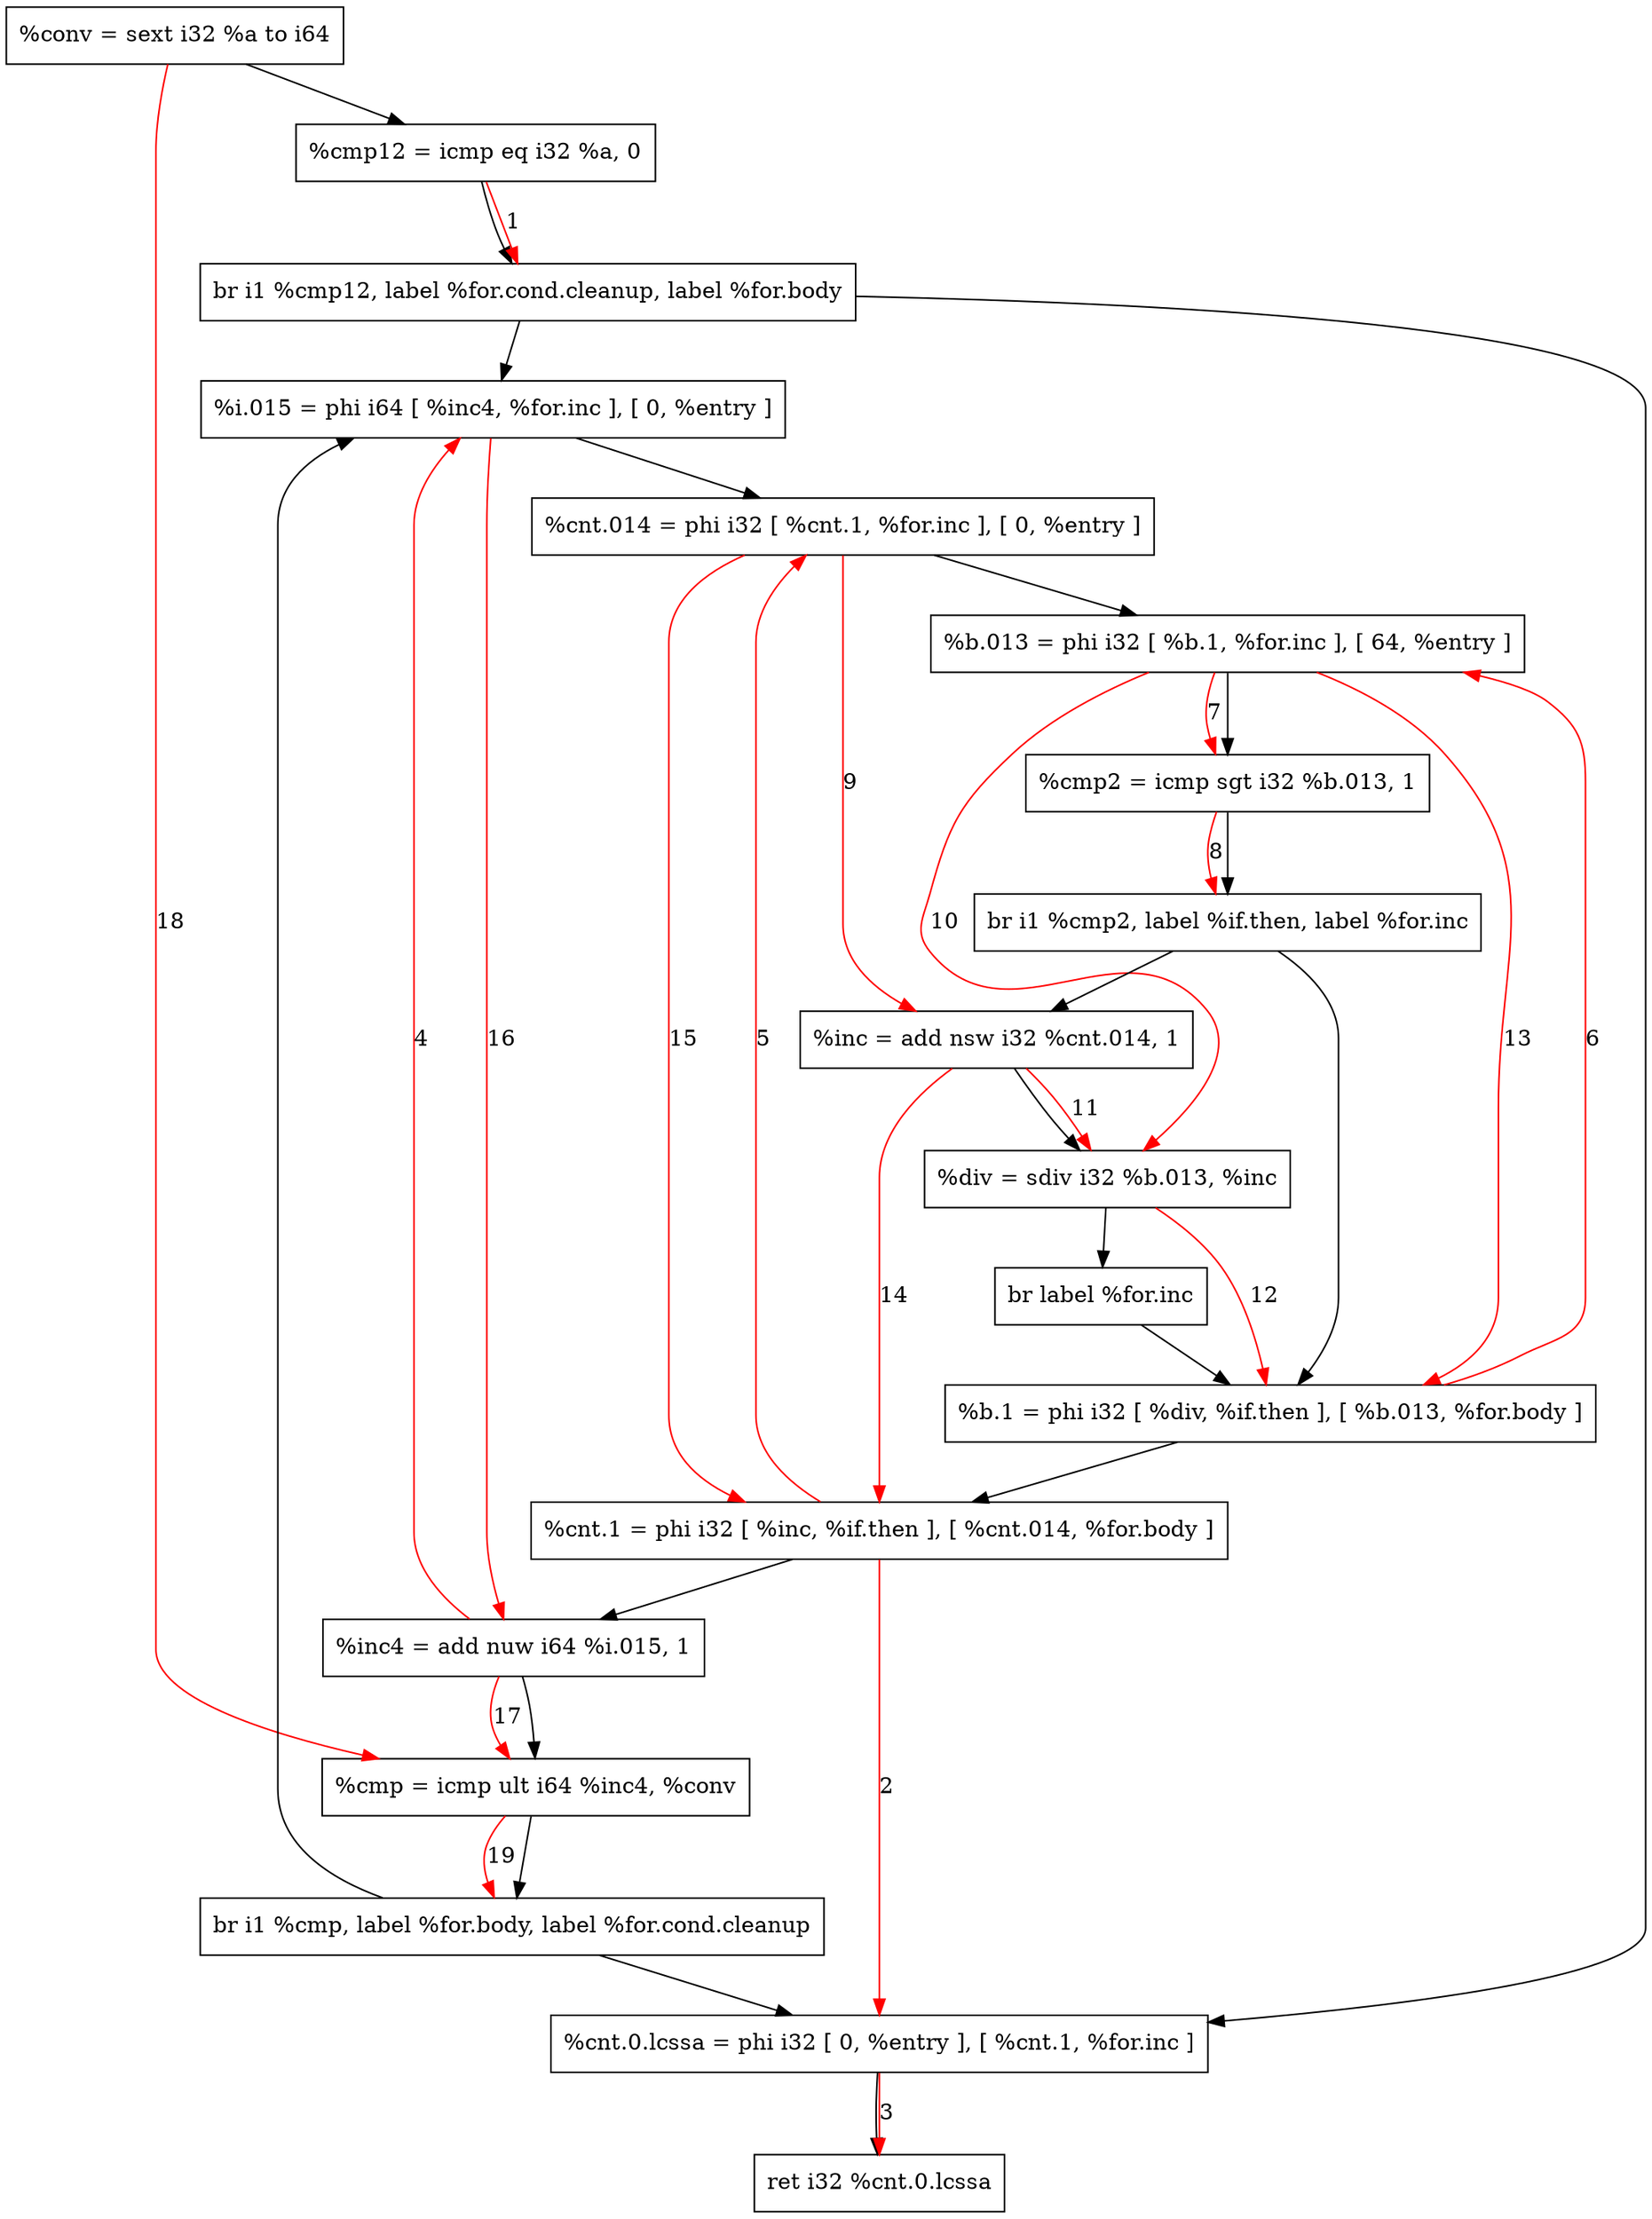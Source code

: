 digraph "CDFG for'func' function" {
	Node0x55ed3b8a27c8[shape=record, label="  %conv = sext i32 %a to i64"]
	Node0x55ed3b8a2e80[shape=record, label="  %cmp12 = icmp eq i32 %a, 0"]
	Node0x55ed3b82dc98[shape=record, label="  br i1 %cmp12, label %for.cond.cleanup, label %for.body"]
	Node0x55ed3b8a31f8[shape=record, label="  %cnt.0.lcssa = phi i32 [ 0, %entry ], [ %cnt.1, %for.inc ]"]
	Node0x55ed3b8a32d8[shape=record, label="  ret i32 %cnt.0.lcssa"]
	Node0x55ed3b8a3378[shape=record, label="  %i.015 = phi i64 [ %inc4, %for.inc ], [ 0, %entry ]"]
	Node0x55ed3b8a3438[shape=record, label="  %cnt.014 = phi i32 [ %cnt.1, %for.inc ], [ 0, %entry ]"]
	Node0x55ed3b8a35d8[shape=record, label="  %b.013 = phi i32 [ %b.1, %for.inc ], [ 64, %entry ]"]
	Node0x55ed3b8a36f0[shape=record, label="  %cmp2 = icmp sgt i32 %b.013, 1"]
	Node0x55ed3b82ddb8[shape=record, label="  br i1 %cmp2, label %if.then, label %for.inc"]
	Node0x55ed3b8a39f0[shape=record, label="  %inc = add nsw i32 %cnt.014, 1"]
	Node0x55ed3b8a3a80[shape=record, label="  %div = sdiv i32 %b.013, %inc"]
	Node0x55ed3b8a3978[shape=record, label="  br label %for.inc"]
	Node0x55ed3b8a3ae8[shape=record, label="  %b.1 = phi i32 [ %div, %if.then ], [ %b.013, %for.body ]"]
	Node0x55ed3b8a3b88[shape=record, label="  %cnt.1 = phi i32 [ %inc, %if.then ], [ %cnt.014, %for.body ]"]
	Node0x55ed3b8a3c50[shape=record, label="  %inc4 = add nuw i64 %i.015, 1"]
	Node0x55ed3b8a3cc0[shape=record, label="  %cmp = icmp ult i64 %inc4, %conv"]
	Node0x55ed3b839228[shape=record, label="  br i1 %cmp, label %for.body, label %for.cond.cleanup"]
	Node0x55ed3b8a27c8 -> Node0x55ed3b8a2e80
	Node0x55ed3b8a2e80 -> Node0x55ed3b82dc98
	Node0x55ed3b82dc98 -> Node0x55ed3b8a31f8
	Node0x55ed3b82dc98 -> Node0x55ed3b8a3378
	Node0x55ed3b8a31f8 -> Node0x55ed3b8a32d8
	Node0x55ed3b8a3378 -> Node0x55ed3b8a3438
	Node0x55ed3b8a3438 -> Node0x55ed3b8a35d8
	Node0x55ed3b8a35d8 -> Node0x55ed3b8a36f0
	Node0x55ed3b8a36f0 -> Node0x55ed3b82ddb8
	Node0x55ed3b82ddb8 -> Node0x55ed3b8a39f0
	Node0x55ed3b82ddb8 -> Node0x55ed3b8a3ae8
	Node0x55ed3b8a39f0 -> Node0x55ed3b8a3a80
	Node0x55ed3b8a3a80 -> Node0x55ed3b8a3978
	Node0x55ed3b8a3978 -> Node0x55ed3b8a3ae8
	Node0x55ed3b8a3ae8 -> Node0x55ed3b8a3b88
	Node0x55ed3b8a3b88 -> Node0x55ed3b8a3c50
	Node0x55ed3b8a3c50 -> Node0x55ed3b8a3cc0
	Node0x55ed3b8a3cc0 -> Node0x55ed3b839228
	Node0x55ed3b839228 -> Node0x55ed3b8a3378
	Node0x55ed3b839228 -> Node0x55ed3b8a31f8
edge [color=red]
	Node0x55ed3b8a2e80 -> Node0x55ed3b82dc98[label="1"]
	Node0x55ed3b8a3b88 -> Node0x55ed3b8a31f8[label="2"]
	Node0x55ed3b8a31f8 -> Node0x55ed3b8a32d8[label="3"]
	Node0x55ed3b8a3c50 -> Node0x55ed3b8a3378[label="4"]
	Node0x55ed3b8a3b88 -> Node0x55ed3b8a3438[label="5"]
	Node0x55ed3b8a3ae8 -> Node0x55ed3b8a35d8[label="6"]
	Node0x55ed3b8a35d8 -> Node0x55ed3b8a36f0[label="7"]
	Node0x55ed3b8a36f0 -> Node0x55ed3b82ddb8[label="8"]
	Node0x55ed3b8a3438 -> Node0x55ed3b8a39f0[label="9"]
	Node0x55ed3b8a35d8 -> Node0x55ed3b8a3a80[label="10"]
	Node0x55ed3b8a39f0 -> Node0x55ed3b8a3a80[label="11"]
	Node0x55ed3b8a3a80 -> Node0x55ed3b8a3ae8[label="12"]
	Node0x55ed3b8a35d8 -> Node0x55ed3b8a3ae8[label="13"]
	Node0x55ed3b8a39f0 -> Node0x55ed3b8a3b88[label="14"]
	Node0x55ed3b8a3438 -> Node0x55ed3b8a3b88[label="15"]
	Node0x55ed3b8a3378 -> Node0x55ed3b8a3c50[label="16"]
	Node0x55ed3b8a3c50 -> Node0x55ed3b8a3cc0[label="17"]
	Node0x55ed3b8a27c8 -> Node0x55ed3b8a3cc0[label="18"]
	Node0x55ed3b8a3cc0 -> Node0x55ed3b839228[label="19"]
}
